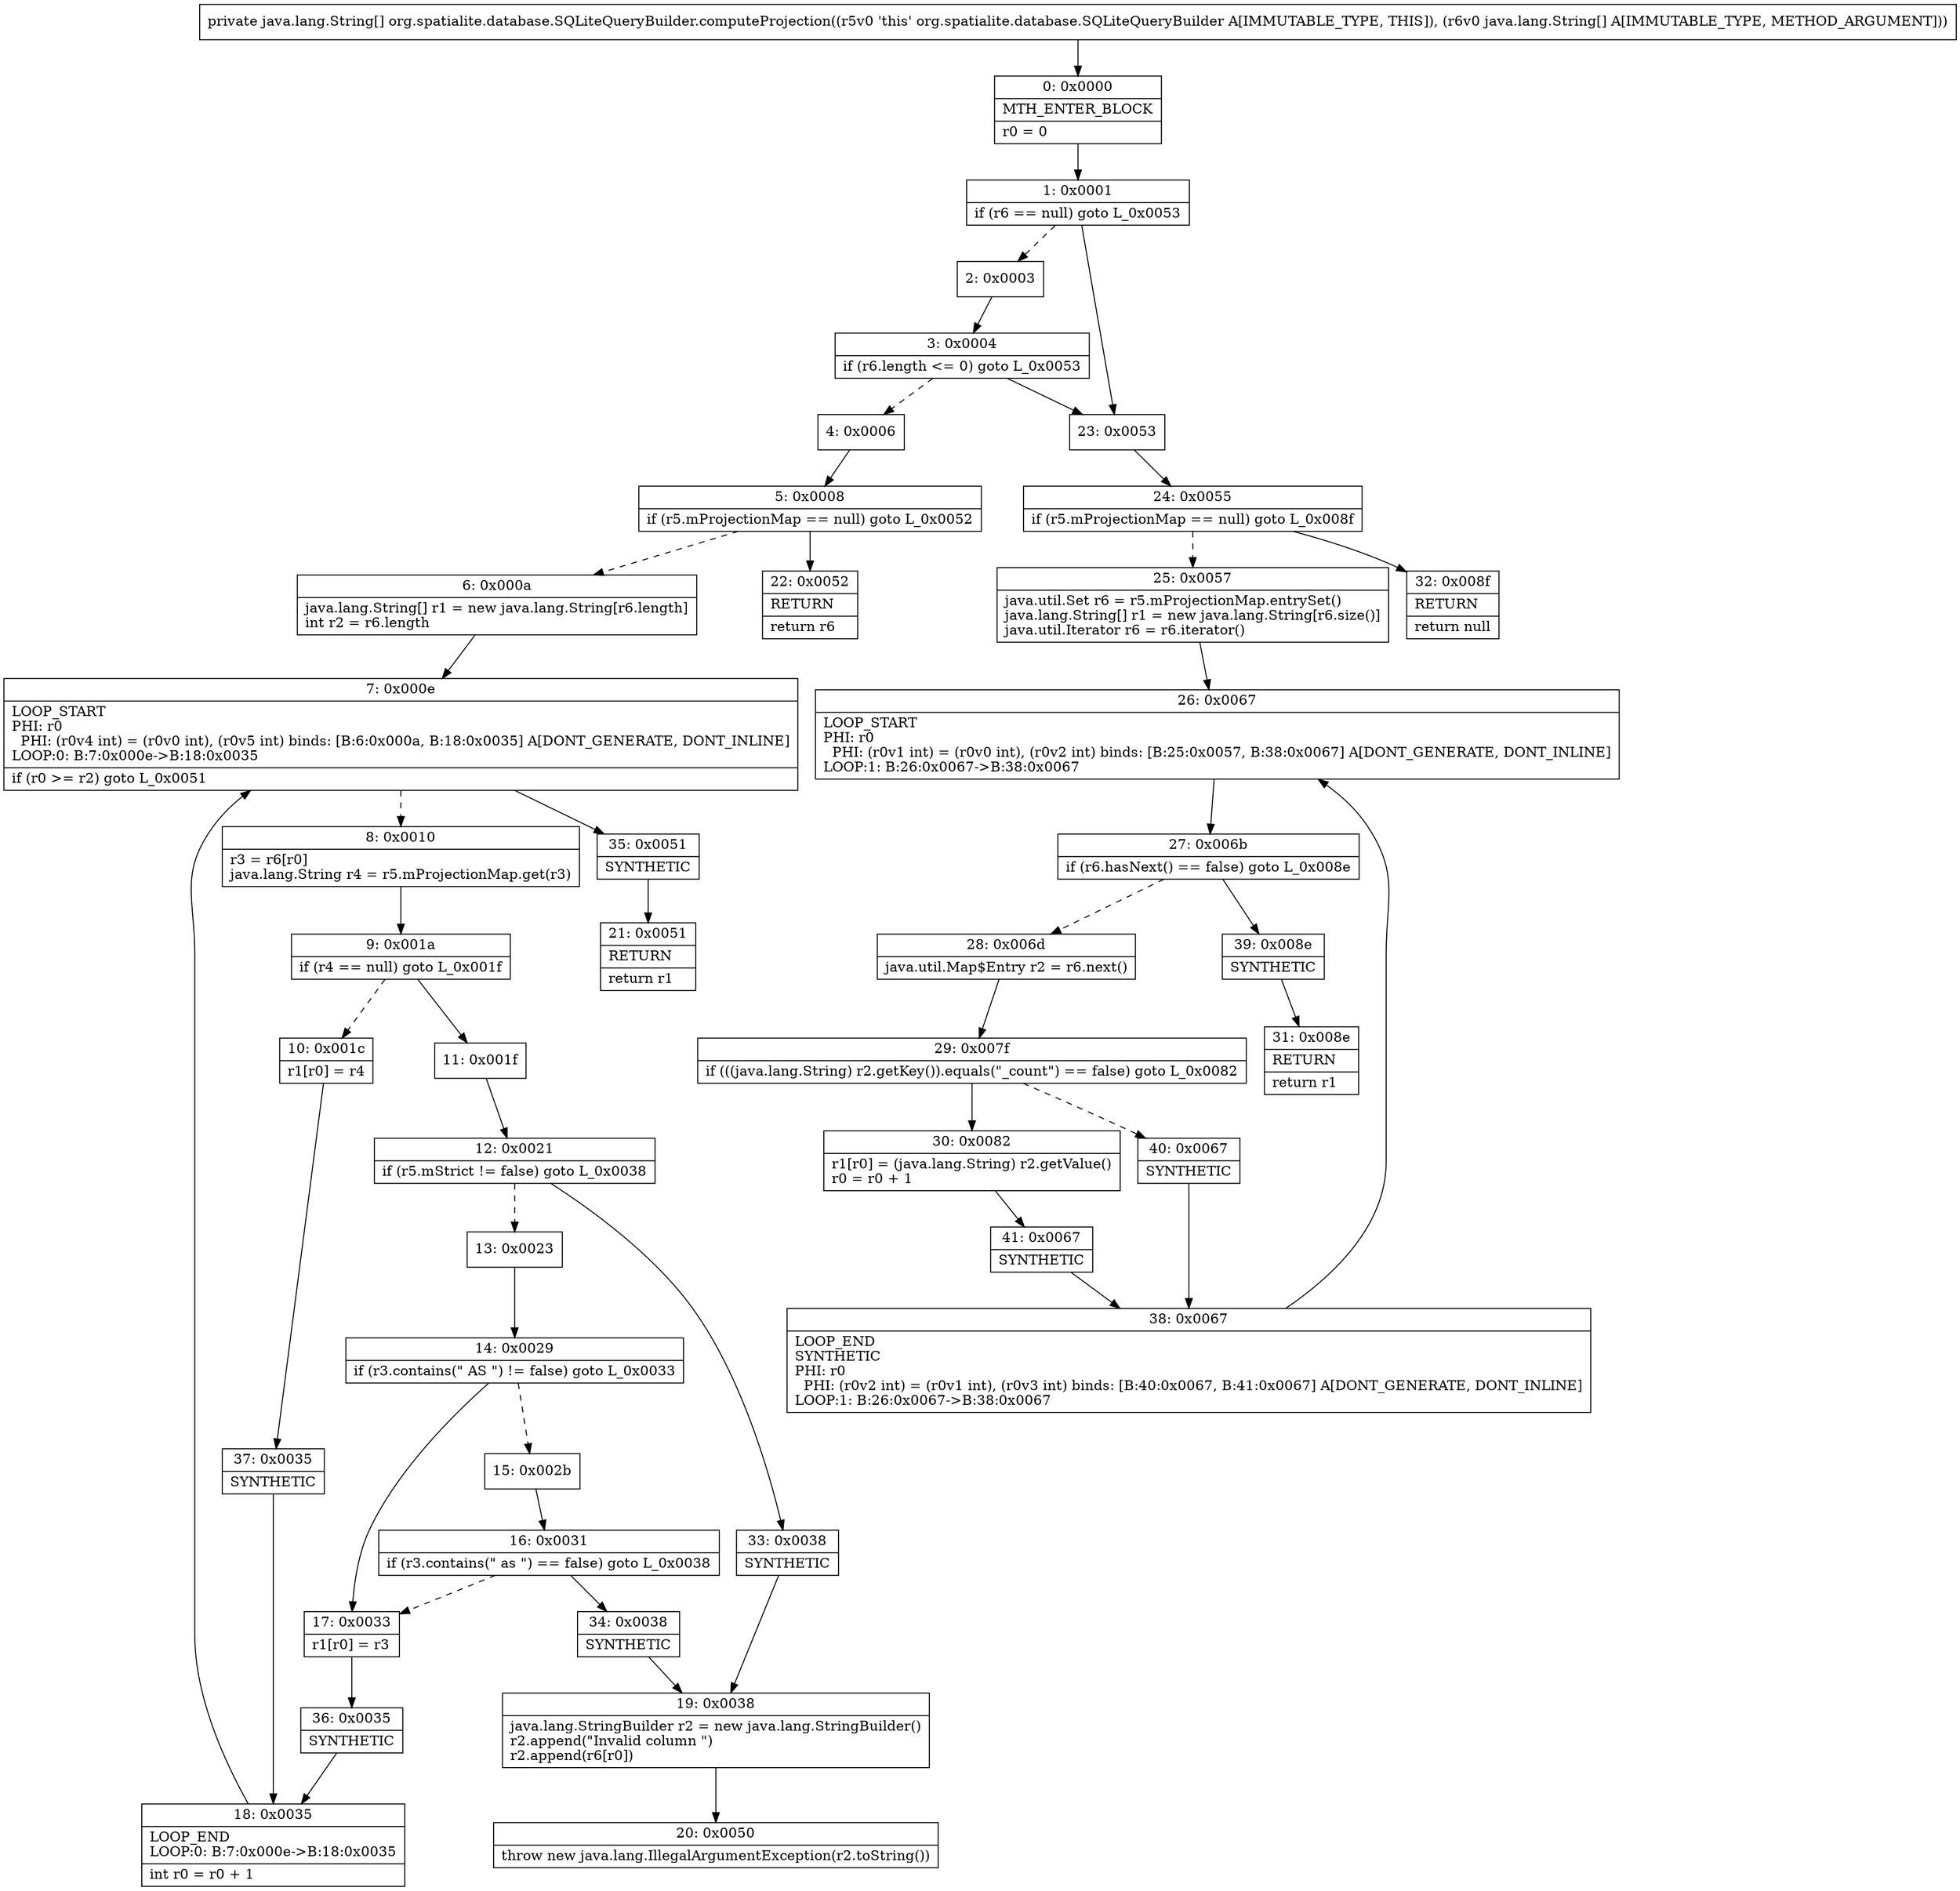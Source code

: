 digraph "CFG fororg.spatialite.database.SQLiteQueryBuilder.computeProjection([Ljava\/lang\/String;)[Ljava\/lang\/String;" {
Node_0 [shape=record,label="{0\:\ 0x0000|MTH_ENTER_BLOCK\l|r0 = 0\l}"];
Node_1 [shape=record,label="{1\:\ 0x0001|if (r6 == null) goto L_0x0053\l}"];
Node_2 [shape=record,label="{2\:\ 0x0003}"];
Node_3 [shape=record,label="{3\:\ 0x0004|if (r6.length \<= 0) goto L_0x0053\l}"];
Node_4 [shape=record,label="{4\:\ 0x0006}"];
Node_5 [shape=record,label="{5\:\ 0x0008|if (r5.mProjectionMap == null) goto L_0x0052\l}"];
Node_6 [shape=record,label="{6\:\ 0x000a|java.lang.String[] r1 = new java.lang.String[r6.length]\lint r2 = r6.length\l}"];
Node_7 [shape=record,label="{7\:\ 0x000e|LOOP_START\lPHI: r0 \l  PHI: (r0v4 int) = (r0v0 int), (r0v5 int) binds: [B:6:0x000a, B:18:0x0035] A[DONT_GENERATE, DONT_INLINE]\lLOOP:0: B:7:0x000e\-\>B:18:0x0035\l|if (r0 \>= r2) goto L_0x0051\l}"];
Node_8 [shape=record,label="{8\:\ 0x0010|r3 = r6[r0]\ljava.lang.String r4 = r5.mProjectionMap.get(r3)\l}"];
Node_9 [shape=record,label="{9\:\ 0x001a|if (r4 == null) goto L_0x001f\l}"];
Node_10 [shape=record,label="{10\:\ 0x001c|r1[r0] = r4\l}"];
Node_11 [shape=record,label="{11\:\ 0x001f}"];
Node_12 [shape=record,label="{12\:\ 0x0021|if (r5.mStrict != false) goto L_0x0038\l}"];
Node_13 [shape=record,label="{13\:\ 0x0023}"];
Node_14 [shape=record,label="{14\:\ 0x0029|if (r3.contains(\" AS \") != false) goto L_0x0033\l}"];
Node_15 [shape=record,label="{15\:\ 0x002b}"];
Node_16 [shape=record,label="{16\:\ 0x0031|if (r3.contains(\" as \") == false) goto L_0x0038\l}"];
Node_17 [shape=record,label="{17\:\ 0x0033|r1[r0] = r3\l}"];
Node_18 [shape=record,label="{18\:\ 0x0035|LOOP_END\lLOOP:0: B:7:0x000e\-\>B:18:0x0035\l|int r0 = r0 + 1\l}"];
Node_19 [shape=record,label="{19\:\ 0x0038|java.lang.StringBuilder r2 = new java.lang.StringBuilder()\lr2.append(\"Invalid column \")\lr2.append(r6[r0])\l}"];
Node_20 [shape=record,label="{20\:\ 0x0050|throw new java.lang.IllegalArgumentException(r2.toString())\l}"];
Node_21 [shape=record,label="{21\:\ 0x0051|RETURN\l|return r1\l}"];
Node_22 [shape=record,label="{22\:\ 0x0052|RETURN\l|return r6\l}"];
Node_23 [shape=record,label="{23\:\ 0x0053}"];
Node_24 [shape=record,label="{24\:\ 0x0055|if (r5.mProjectionMap == null) goto L_0x008f\l}"];
Node_25 [shape=record,label="{25\:\ 0x0057|java.util.Set r6 = r5.mProjectionMap.entrySet()\ljava.lang.String[] r1 = new java.lang.String[r6.size()]\ljava.util.Iterator r6 = r6.iterator()\l}"];
Node_26 [shape=record,label="{26\:\ 0x0067|LOOP_START\lPHI: r0 \l  PHI: (r0v1 int) = (r0v0 int), (r0v2 int) binds: [B:25:0x0057, B:38:0x0067] A[DONT_GENERATE, DONT_INLINE]\lLOOP:1: B:26:0x0067\-\>B:38:0x0067\l}"];
Node_27 [shape=record,label="{27\:\ 0x006b|if (r6.hasNext() == false) goto L_0x008e\l}"];
Node_28 [shape=record,label="{28\:\ 0x006d|java.util.Map$Entry r2 = r6.next()\l}"];
Node_29 [shape=record,label="{29\:\ 0x007f|if (((java.lang.String) r2.getKey()).equals(\"_count\") == false) goto L_0x0082\l}"];
Node_30 [shape=record,label="{30\:\ 0x0082|r1[r0] = (java.lang.String) r2.getValue()\lr0 = r0 + 1\l}"];
Node_31 [shape=record,label="{31\:\ 0x008e|RETURN\l|return r1\l}"];
Node_32 [shape=record,label="{32\:\ 0x008f|RETURN\l|return null\l}"];
Node_33 [shape=record,label="{33\:\ 0x0038|SYNTHETIC\l}"];
Node_34 [shape=record,label="{34\:\ 0x0038|SYNTHETIC\l}"];
Node_35 [shape=record,label="{35\:\ 0x0051|SYNTHETIC\l}"];
Node_36 [shape=record,label="{36\:\ 0x0035|SYNTHETIC\l}"];
Node_37 [shape=record,label="{37\:\ 0x0035|SYNTHETIC\l}"];
Node_38 [shape=record,label="{38\:\ 0x0067|LOOP_END\lSYNTHETIC\lPHI: r0 \l  PHI: (r0v2 int) = (r0v1 int), (r0v3 int) binds: [B:40:0x0067, B:41:0x0067] A[DONT_GENERATE, DONT_INLINE]\lLOOP:1: B:26:0x0067\-\>B:38:0x0067\l}"];
Node_39 [shape=record,label="{39\:\ 0x008e|SYNTHETIC\l}"];
Node_40 [shape=record,label="{40\:\ 0x0067|SYNTHETIC\l}"];
Node_41 [shape=record,label="{41\:\ 0x0067|SYNTHETIC\l}"];
MethodNode[shape=record,label="{private java.lang.String[] org.spatialite.database.SQLiteQueryBuilder.computeProjection((r5v0 'this' org.spatialite.database.SQLiteQueryBuilder A[IMMUTABLE_TYPE, THIS]), (r6v0 java.lang.String[] A[IMMUTABLE_TYPE, METHOD_ARGUMENT])) }"];
MethodNode -> Node_0;
Node_0 -> Node_1;
Node_1 -> Node_2[style=dashed];
Node_1 -> Node_23;
Node_2 -> Node_3;
Node_3 -> Node_4[style=dashed];
Node_3 -> Node_23;
Node_4 -> Node_5;
Node_5 -> Node_6[style=dashed];
Node_5 -> Node_22;
Node_6 -> Node_7;
Node_7 -> Node_8[style=dashed];
Node_7 -> Node_35;
Node_8 -> Node_9;
Node_9 -> Node_10[style=dashed];
Node_9 -> Node_11;
Node_10 -> Node_37;
Node_11 -> Node_12;
Node_12 -> Node_13[style=dashed];
Node_12 -> Node_33;
Node_13 -> Node_14;
Node_14 -> Node_15[style=dashed];
Node_14 -> Node_17;
Node_15 -> Node_16;
Node_16 -> Node_17[style=dashed];
Node_16 -> Node_34;
Node_17 -> Node_36;
Node_18 -> Node_7;
Node_19 -> Node_20;
Node_23 -> Node_24;
Node_24 -> Node_25[style=dashed];
Node_24 -> Node_32;
Node_25 -> Node_26;
Node_26 -> Node_27;
Node_27 -> Node_28[style=dashed];
Node_27 -> Node_39;
Node_28 -> Node_29;
Node_29 -> Node_30;
Node_29 -> Node_40[style=dashed];
Node_30 -> Node_41;
Node_33 -> Node_19;
Node_34 -> Node_19;
Node_35 -> Node_21;
Node_36 -> Node_18;
Node_37 -> Node_18;
Node_38 -> Node_26;
Node_39 -> Node_31;
Node_40 -> Node_38;
Node_41 -> Node_38;
}

